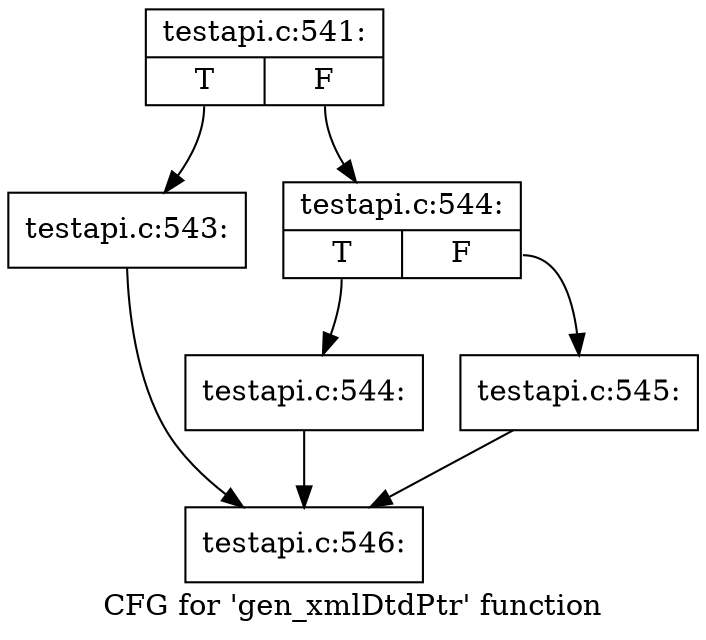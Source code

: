 digraph "CFG for 'gen_xmlDtdPtr' function" {
	label="CFG for 'gen_xmlDtdPtr' function";

	Node0x44368e0 [shape=record,label="{testapi.c:541:|{<s0>T|<s1>F}}"];
	Node0x44368e0:s0 -> Node0x443d960;
	Node0x44368e0:s1 -> Node0x443d9b0;
	Node0x443d960 [shape=record,label="{testapi.c:543:}"];
	Node0x443d960 -> Node0x44377f0;
	Node0x443d9b0 [shape=record,label="{testapi.c:544:|{<s0>T|<s1>F}}"];
	Node0x443d9b0:s0 -> Node0x4443510;
	Node0x443d9b0:s1 -> Node0x4443980;
	Node0x4443510 [shape=record,label="{testapi.c:544:}"];
	Node0x4443510 -> Node0x44377f0;
	Node0x4443980 [shape=record,label="{testapi.c:545:}"];
	Node0x4443980 -> Node0x44377f0;
	Node0x44377f0 [shape=record,label="{testapi.c:546:}"];
}

